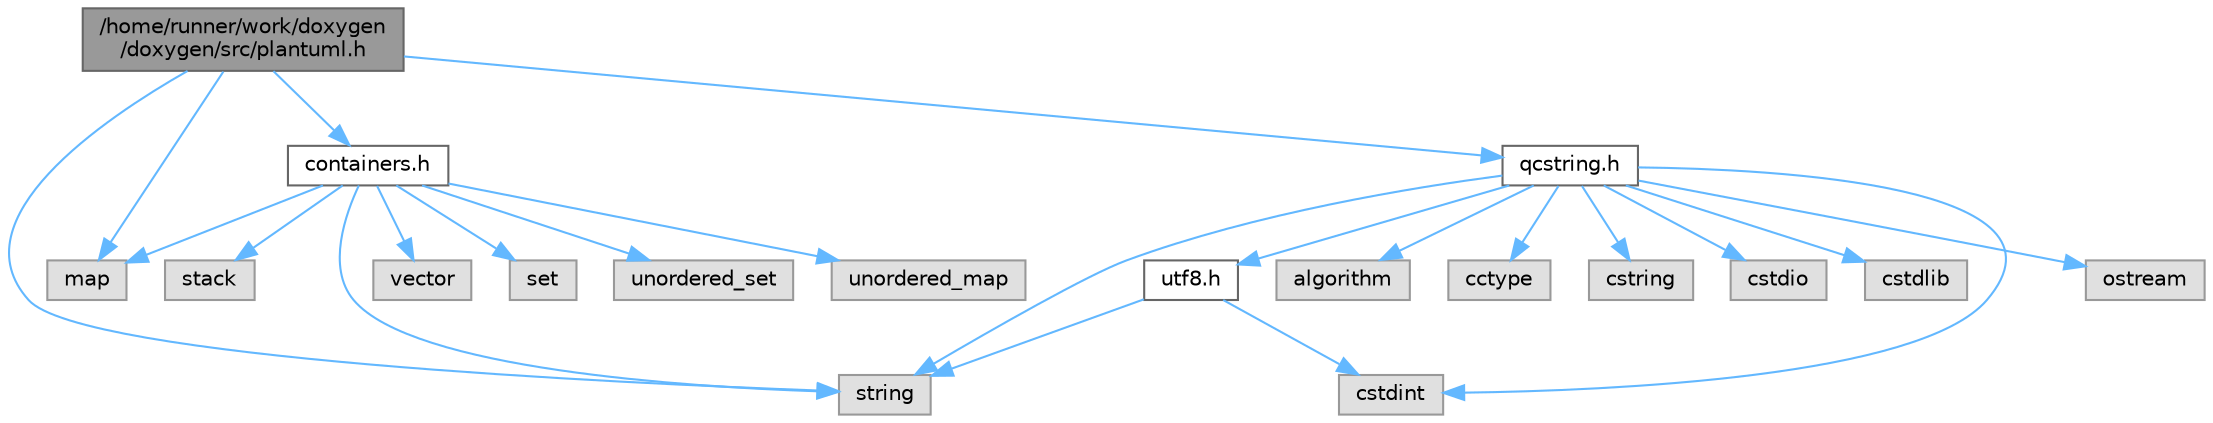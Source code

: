 digraph "/home/runner/work/doxygen/doxygen/src/plantuml.h"
{
 // INTERACTIVE_SVG=YES
 // LATEX_PDF_SIZE
  bgcolor="transparent";
  edge [fontname=Helvetica,fontsize=10,labelfontname=Helvetica,labelfontsize=10];
  node [fontname=Helvetica,fontsize=10,shape=box,height=0.2,width=0.4];
  Node1 [id="Node000001",label="/home/runner/work/doxygen\l/doxygen/src/plantuml.h",height=0.2,width=0.4,color="gray40", fillcolor="grey60", style="filled", fontcolor="black"];
  Node1 -> Node2 [id="edge1_Node000001_Node000002",color="steelblue1",style="solid"];
  Node2 [id="Node000002",label="map",height=0.2,width=0.4,color="grey60", fillcolor="#E0E0E0", style="filled"];
  Node1 -> Node3 [id="edge2_Node000001_Node000003",color="steelblue1",style="solid"];
  Node3 [id="Node000003",label="string",height=0.2,width=0.4,color="grey60", fillcolor="#E0E0E0", style="filled"];
  Node1 -> Node4 [id="edge3_Node000001_Node000004",color="steelblue1",style="solid"];
  Node4 [id="Node000004",label="containers.h",height=0.2,width=0.4,color="grey40", fillcolor="white", style="filled",URL="$d5/d75/containers_8h.html",tooltip=" "];
  Node4 -> Node5 [id="edge4_Node000004_Node000005",color="steelblue1",style="solid"];
  Node5 [id="Node000005",label="vector",height=0.2,width=0.4,color="grey60", fillcolor="#E0E0E0", style="filled"];
  Node4 -> Node3 [id="edge5_Node000004_Node000003",color="steelblue1",style="solid"];
  Node4 -> Node6 [id="edge6_Node000004_Node000006",color="steelblue1",style="solid"];
  Node6 [id="Node000006",label="set",height=0.2,width=0.4,color="grey60", fillcolor="#E0E0E0", style="filled"];
  Node4 -> Node2 [id="edge7_Node000004_Node000002",color="steelblue1",style="solid"];
  Node4 -> Node7 [id="edge8_Node000004_Node000007",color="steelblue1",style="solid"];
  Node7 [id="Node000007",label="unordered_set",height=0.2,width=0.4,color="grey60", fillcolor="#E0E0E0", style="filled"];
  Node4 -> Node8 [id="edge9_Node000004_Node000008",color="steelblue1",style="solid"];
  Node8 [id="Node000008",label="unordered_map",height=0.2,width=0.4,color="grey60", fillcolor="#E0E0E0", style="filled"];
  Node4 -> Node9 [id="edge10_Node000004_Node000009",color="steelblue1",style="solid"];
  Node9 [id="Node000009",label="stack",height=0.2,width=0.4,color="grey60", fillcolor="#E0E0E0", style="filled"];
  Node1 -> Node10 [id="edge11_Node000001_Node000010",color="steelblue1",style="solid"];
  Node10 [id="Node000010",label="qcstring.h",height=0.2,width=0.4,color="grey40", fillcolor="white", style="filled",URL="$d7/d5c/qcstring_8h.html",tooltip=" "];
  Node10 -> Node3 [id="edge12_Node000010_Node000003",color="steelblue1",style="solid"];
  Node10 -> Node11 [id="edge13_Node000010_Node000011",color="steelblue1",style="solid"];
  Node11 [id="Node000011",label="algorithm",height=0.2,width=0.4,color="grey60", fillcolor="#E0E0E0", style="filled"];
  Node10 -> Node12 [id="edge14_Node000010_Node000012",color="steelblue1",style="solid"];
  Node12 [id="Node000012",label="cctype",height=0.2,width=0.4,color="grey60", fillcolor="#E0E0E0", style="filled"];
  Node10 -> Node13 [id="edge15_Node000010_Node000013",color="steelblue1",style="solid"];
  Node13 [id="Node000013",label="cstring",height=0.2,width=0.4,color="grey60", fillcolor="#E0E0E0", style="filled"];
  Node10 -> Node14 [id="edge16_Node000010_Node000014",color="steelblue1",style="solid"];
  Node14 [id="Node000014",label="cstdio",height=0.2,width=0.4,color="grey60", fillcolor="#E0E0E0", style="filled"];
  Node10 -> Node15 [id="edge17_Node000010_Node000015",color="steelblue1",style="solid"];
  Node15 [id="Node000015",label="cstdlib",height=0.2,width=0.4,color="grey60", fillcolor="#E0E0E0", style="filled"];
  Node10 -> Node16 [id="edge18_Node000010_Node000016",color="steelblue1",style="solid"];
  Node16 [id="Node000016",label="cstdint",height=0.2,width=0.4,color="grey60", fillcolor="#E0E0E0", style="filled"];
  Node10 -> Node17 [id="edge19_Node000010_Node000017",color="steelblue1",style="solid"];
  Node17 [id="Node000017",label="ostream",height=0.2,width=0.4,color="grey60", fillcolor="#E0E0E0", style="filled"];
  Node10 -> Node18 [id="edge20_Node000010_Node000018",color="steelblue1",style="solid"];
  Node18 [id="Node000018",label="utf8.h",height=0.2,width=0.4,color="grey40", fillcolor="white", style="filled",URL="$db/d7c/utf8_8h.html",tooltip="Various UTF8 related helper functions."];
  Node18 -> Node16 [id="edge21_Node000018_Node000016",color="steelblue1",style="solid"];
  Node18 -> Node3 [id="edge22_Node000018_Node000003",color="steelblue1",style="solid"];
}
